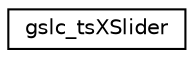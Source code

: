 digraph "Graphical Class Hierarchy"
{
  edge [fontname="Helvetica",fontsize="10",labelfontname="Helvetica",labelfontsize="10"];
  node [fontname="Helvetica",fontsize="10",shape=record];
  rankdir="LR";
  Node1 [label="gslc_tsXSlider",height=0.2,width=0.4,color="black", fillcolor="white", style="filled",URL="$structgslc__tsXSlider.html",tooltip="Extended data for Slider element. "];
}
